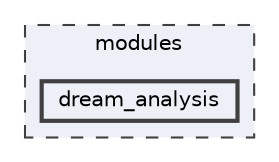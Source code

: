digraph "dream_analysis"
{
 // LATEX_PDF_SIZE
  bgcolor="transparent";
  edge [fontname=Helvetica,fontsize=10,labelfontname=Helvetica,labelfontsize=10];
  node [fontname=Helvetica,fontsize=10,shape=box,height=0.2,width=0.4];
  compound=true
  subgraph clusterdir_e05d7e2b1ecd646af5bb94391405f3b5 {
    graph [ bgcolor="#edf1f7", pencolor="grey25", label="modules", fontname=Helvetica,fontsize=10 style="filled,dashed", URL="dir_e05d7e2b1ecd646af5bb94391405f3b5.html",tooltip=""]
  dir_899970646495fad4a8239c212ca41a8b [label="dream_analysis", fillcolor="#edf1f7", color="grey25", style="filled,bold", URL="dir_899970646495fad4a8239c212ca41a8b.html",tooltip=""];
  }
}
